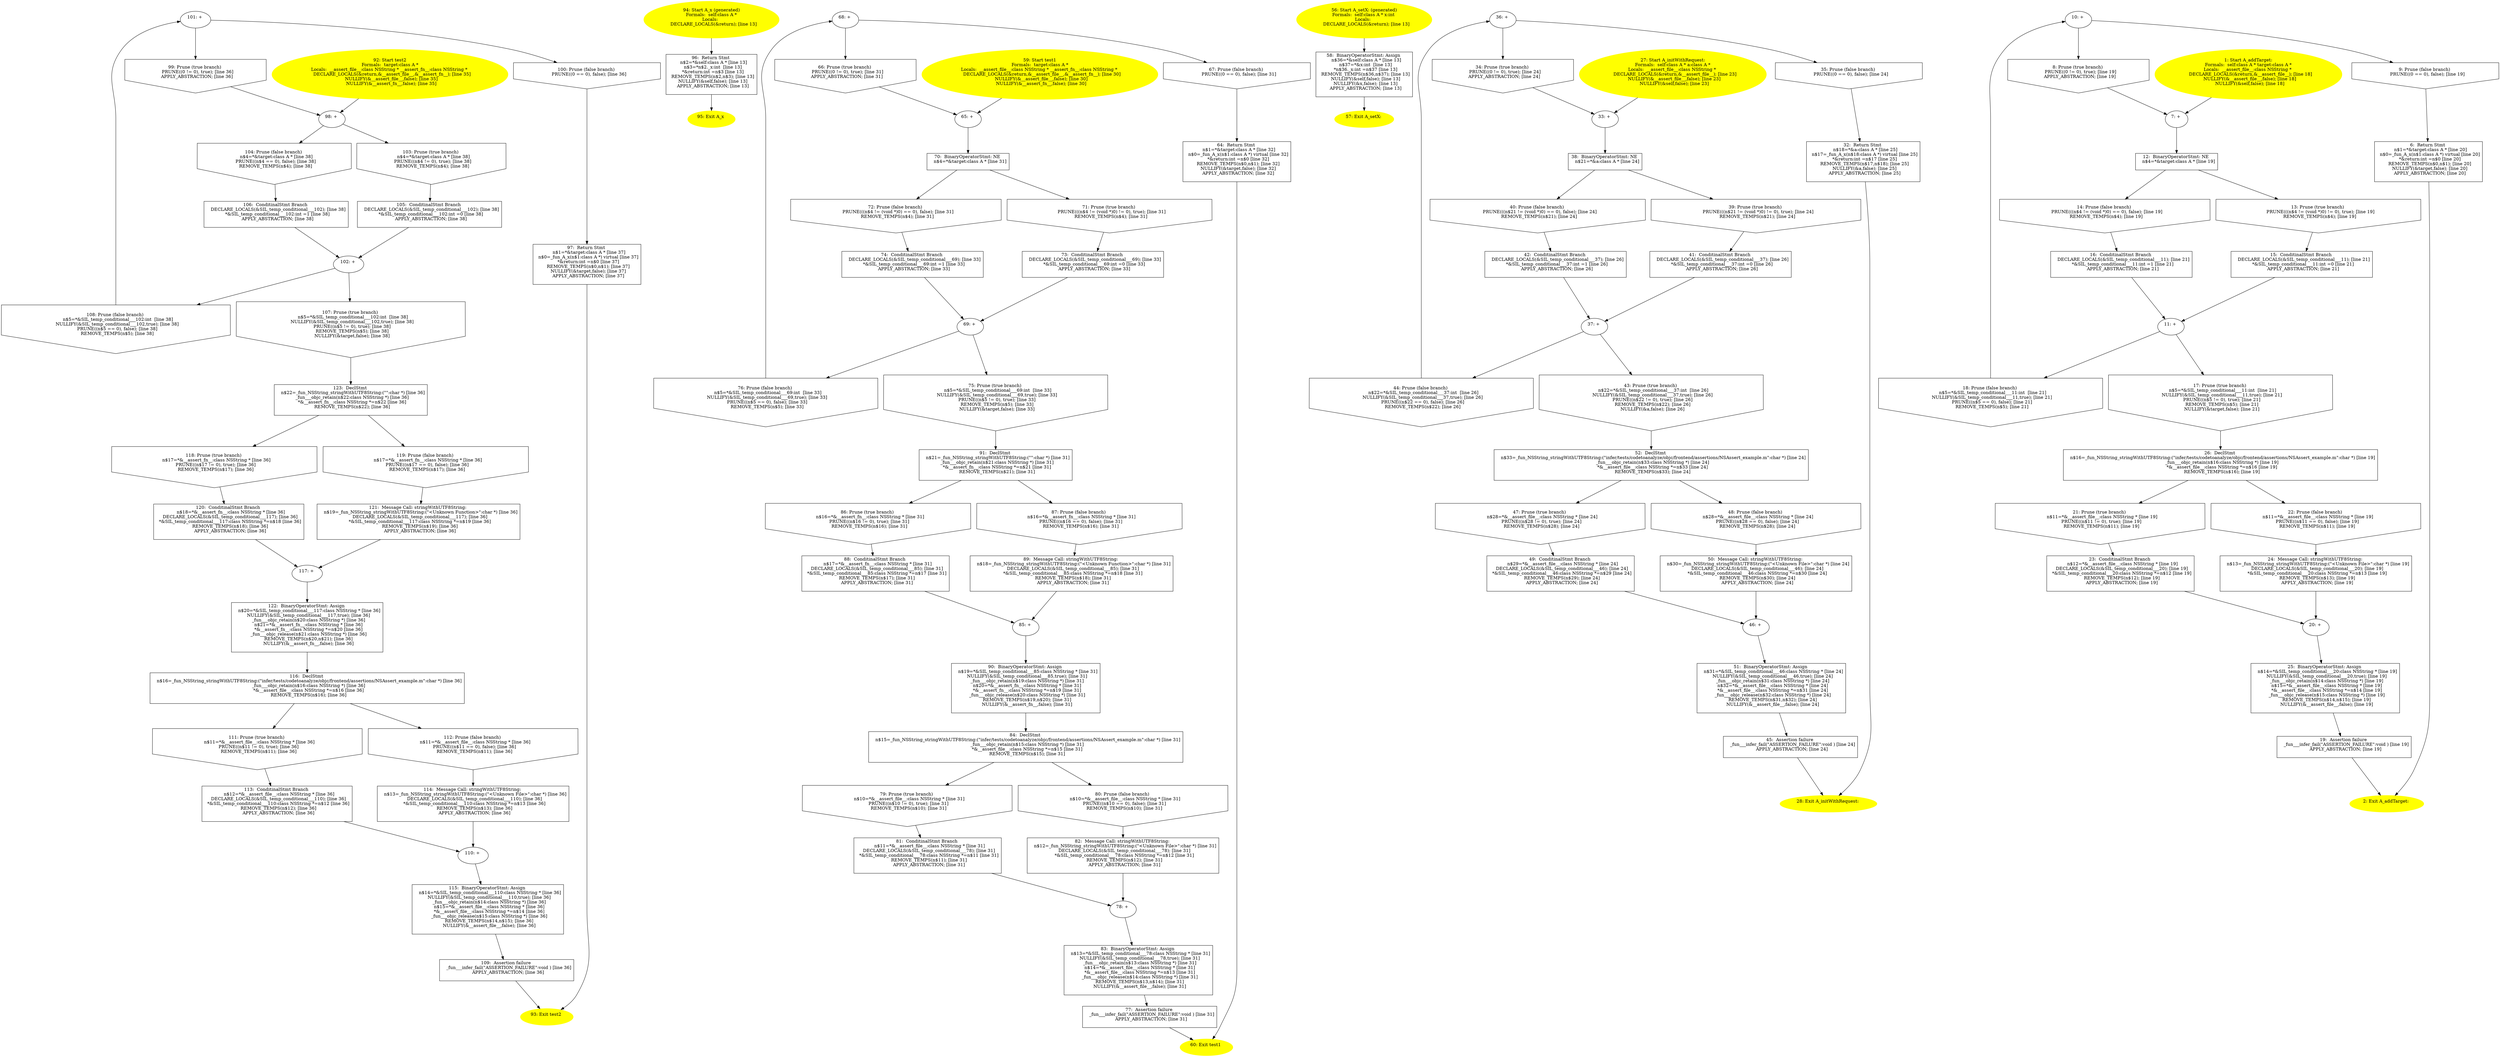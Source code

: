 digraph iCFG {
123 [label="123:  DeclStmt \n   n$22=_fun_NSString_stringWithUTF8String:(\"\":char *) [line 36]\n  _fun___objc_retain(n$22:class NSString *) [line 36]\n  *&__assert_fn__:class NSString *=n$22 [line 36]\n  REMOVE_TEMPS(n$22); [line 36]\n " shape="box"]
	

	 123 -> 118 ;
	 123 -> 119 ;
122 [label="122:  BinaryOperatorStmt: Assign \n   n$20=*&SIL_temp_conditional___117:class NSString * [line 36]\n  NULLIFY(&SIL_temp_conditional___117,true); [line 36]\n  _fun___objc_retain(n$20:class NSString *) [line 36]\n  n$21=*&__assert_fn__:class NSString * [line 36]\n  *&__assert_fn__:class NSString *=n$20 [line 36]\n  _fun___objc_release(n$21:class NSString *) [line 36]\n  REMOVE_TEMPS(n$20,n$21); [line 36]\n  NULLIFY(&__assert_fn__,false); [line 36]\n " shape="box"]
	

	 122 -> 116 ;
121 [label="121:  Message Call: stringWithUTF8String: \n   n$19=_fun_NSString_stringWithUTF8String:(\"<Unknown Function>\":char *) [line 36]\n  DECLARE_LOCALS(&SIL_temp_conditional___117); [line 36]\n  *&SIL_temp_conditional___117:class NSString *=n$19 [line 36]\n  REMOVE_TEMPS(n$19); [line 36]\n  APPLY_ABSTRACTION; [line 36]\n " shape="box"]
	

	 121 -> 117 ;
120 [label="120:  ConditinalStmt Branch \n   n$18=*&__assert_fn__:class NSString * [line 36]\n  DECLARE_LOCALS(&SIL_temp_conditional___117); [line 36]\n  *&SIL_temp_conditional___117:class NSString *=n$18 [line 36]\n  REMOVE_TEMPS(n$18); [line 36]\n  APPLY_ABSTRACTION; [line 36]\n " shape="box"]
	

	 120 -> 117 ;
119 [label="119: Prune (false branch) \n   n$17=*&__assert_fn__:class NSString * [line 36]\n  PRUNE((n$17 == 0), false); [line 36]\n  REMOVE_TEMPS(n$17); [line 36]\n " shape="invhouse"]
	

	 119 -> 121 ;
118 [label="118: Prune (true branch) \n   n$17=*&__assert_fn__:class NSString * [line 36]\n  PRUNE((n$17 != 0), true); [line 36]\n  REMOVE_TEMPS(n$17); [line 36]\n " shape="invhouse"]
	

	 118 -> 120 ;
117 [label="117: + \n  " ]
	

	 117 -> 122 ;
116 [label="116:  DeclStmt \n   n$16=_fun_NSString_stringWithUTF8String:(\"infer/tests/codetoanalyze/objc/frontend/assertions/NSAssert_example.m\":char *) [line 36]\n  _fun___objc_retain(n$16:class NSString *) [line 36]\n  *&__assert_file__:class NSString *=n$16 [line 36]\n  REMOVE_TEMPS(n$16); [line 36]\n " shape="box"]
	

	 116 -> 111 ;
	 116 -> 112 ;
115 [label="115:  BinaryOperatorStmt: Assign \n   n$14=*&SIL_temp_conditional___110:class NSString * [line 36]\n  NULLIFY(&SIL_temp_conditional___110,true); [line 36]\n  _fun___objc_retain(n$14:class NSString *) [line 36]\n  n$15=*&__assert_file__:class NSString * [line 36]\n  *&__assert_file__:class NSString *=n$14 [line 36]\n  _fun___objc_release(n$15:class NSString *) [line 36]\n  REMOVE_TEMPS(n$14,n$15); [line 36]\n  NULLIFY(&__assert_file__,false); [line 36]\n " shape="box"]
	

	 115 -> 109 ;
114 [label="114:  Message Call: stringWithUTF8String: \n   n$13=_fun_NSString_stringWithUTF8String:(\"<Unknown File>\":char *) [line 36]\n  DECLARE_LOCALS(&SIL_temp_conditional___110); [line 36]\n  *&SIL_temp_conditional___110:class NSString *=n$13 [line 36]\n  REMOVE_TEMPS(n$13); [line 36]\n  APPLY_ABSTRACTION; [line 36]\n " shape="box"]
	

	 114 -> 110 ;
113 [label="113:  ConditinalStmt Branch \n   n$12=*&__assert_file__:class NSString * [line 36]\n  DECLARE_LOCALS(&SIL_temp_conditional___110); [line 36]\n  *&SIL_temp_conditional___110:class NSString *=n$12 [line 36]\n  REMOVE_TEMPS(n$12); [line 36]\n  APPLY_ABSTRACTION; [line 36]\n " shape="box"]
	

	 113 -> 110 ;
112 [label="112: Prune (false branch) \n   n$11=*&__assert_file__:class NSString * [line 36]\n  PRUNE((n$11 == 0), false); [line 36]\n  REMOVE_TEMPS(n$11); [line 36]\n " shape="invhouse"]
	

	 112 -> 114 ;
111 [label="111: Prune (true branch) \n   n$11=*&__assert_file__:class NSString * [line 36]\n  PRUNE((n$11 != 0), true); [line 36]\n  REMOVE_TEMPS(n$11); [line 36]\n " shape="invhouse"]
	

	 111 -> 113 ;
110 [label="110: + \n  " ]
	

	 110 -> 115 ;
109 [label="109:  Assertion failure \n   _fun___infer_fail(\"ASSERTION_FAILURE\":void ) [line 36]\n  APPLY_ABSTRACTION; [line 36]\n " shape="box"]
	

	 109 -> 93 ;
108 [label="108: Prune (false branch) \n   n$5=*&SIL_temp_conditional___102:int  [line 38]\n  NULLIFY(&SIL_temp_conditional___102,true); [line 38]\n  PRUNE((n$5 == 0), false); [line 38]\n  REMOVE_TEMPS(n$5); [line 38]\n " shape="invhouse"]
	

	 108 -> 101 ;
107 [label="107: Prune (true branch) \n   n$5=*&SIL_temp_conditional___102:int  [line 38]\n  NULLIFY(&SIL_temp_conditional___102,true); [line 38]\n  PRUNE((n$5 != 0), true); [line 38]\n  REMOVE_TEMPS(n$5); [line 38]\n  NULLIFY(&target,false); [line 38]\n " shape="invhouse"]
	

	 107 -> 123 ;
106 [label="106:  ConditinalStmt Branch \n   DECLARE_LOCALS(&SIL_temp_conditional___102); [line 38]\n  *&SIL_temp_conditional___102:int =1 [line 38]\n  APPLY_ABSTRACTION; [line 38]\n " shape="box"]
	

	 106 -> 102 ;
105 [label="105:  ConditinalStmt Branch \n   DECLARE_LOCALS(&SIL_temp_conditional___102); [line 38]\n  *&SIL_temp_conditional___102:int =0 [line 38]\n  APPLY_ABSTRACTION; [line 38]\n " shape="box"]
	

	 105 -> 102 ;
104 [label="104: Prune (false branch) \n   n$4=*&target:class A * [line 38]\n  PRUNE((n$4 == 0), false); [line 38]\n  REMOVE_TEMPS(n$4); [line 38]\n " shape="invhouse"]
	

	 104 -> 106 ;
103 [label="103: Prune (true branch) \n   n$4=*&target:class A * [line 38]\n  PRUNE((n$4 != 0), true); [line 38]\n  REMOVE_TEMPS(n$4); [line 38]\n " shape="invhouse"]
	

	 103 -> 105 ;
102 [label="102: + \n  " ]
	

	 102 -> 107 ;
	 102 -> 108 ;
101 [label="101: + \n  " ]
	

	 101 -> 99 ;
	 101 -> 100 ;
100 [label="100: Prune (false branch) \n   PRUNE((0 == 0), false); [line 36]\n " shape="invhouse"]
	

	 100 -> 97 ;
99 [label="99: Prune (true branch) \n   PRUNE((0 != 0), true); [line 36]\n  APPLY_ABSTRACTION; [line 36]\n " shape="invhouse"]
	

	 99 -> 98 ;
98 [label="98: + \n  " ]
	

	 98 -> 103 ;
	 98 -> 104 ;
97 [label="97:  Return Stmt \n   n$1=*&target:class A * [line 37]\n  n$0=_fun_A_x(n$1:class A *) virtual [line 37]\n  *&return:int =n$0 [line 37]\n  REMOVE_TEMPS(n$0,n$1); [line 37]\n  NULLIFY(&target,false); [line 37]\n  APPLY_ABSTRACTION; [line 37]\n " shape="box"]
	

	 97 -> 93 ;
96 [label="96:  Return Stmt \n   n$2=*&self:class A * [line 13]\n  n$3=*n$2._x:int  [line 13]\n  *&return:int =n$3 [line 13]\n  REMOVE_TEMPS(n$2,n$3); [line 13]\n  NULLIFY(&self,false); [line 13]\n  APPLY_ABSTRACTION; [line 13]\n " shape="box"]
	

	 96 -> 95 ;
95 [label="95: Exit A_x \n  " color=yellow style=filled]
	

94 [label="94: Start A_x (generated)\nFormals:  self:class A *\nLocals:  \n   DECLARE_LOCALS(&return); [line 13]\n " color=yellow style=filled]
	

	 94 -> 96 ;
93 [label="93: Exit test2 \n  " color=yellow style=filled]
	

92 [label="92: Start test2\nFormals:  target:class A *\nLocals:  __assert_file__:class NSString * __assert_fn__:class NSString * \n   DECLARE_LOCALS(&return,&__assert_file__,&__assert_fn__); [line 35]\n  NULLIFY(&__assert_file__,false); [line 35]\n  NULLIFY(&__assert_fn__,false); [line 35]\n " color=yellow style=filled]
	

	 92 -> 98 ;
91 [label="91:  DeclStmt \n   n$21=_fun_NSString_stringWithUTF8String:(\"\":char *) [line 31]\n  _fun___objc_retain(n$21:class NSString *) [line 31]\n  *&__assert_fn__:class NSString *=n$21 [line 31]\n  REMOVE_TEMPS(n$21); [line 31]\n " shape="box"]
	

	 91 -> 86 ;
	 91 -> 87 ;
90 [label="90:  BinaryOperatorStmt: Assign \n   n$19=*&SIL_temp_conditional___85:class NSString * [line 31]\n  NULLIFY(&SIL_temp_conditional___85,true); [line 31]\n  _fun___objc_retain(n$19:class NSString *) [line 31]\n  n$20=*&__assert_fn__:class NSString * [line 31]\n  *&__assert_fn__:class NSString *=n$19 [line 31]\n  _fun___objc_release(n$20:class NSString *) [line 31]\n  REMOVE_TEMPS(n$19,n$20); [line 31]\n  NULLIFY(&__assert_fn__,false); [line 31]\n " shape="box"]
	

	 90 -> 84 ;
89 [label="89:  Message Call: stringWithUTF8String: \n   n$18=_fun_NSString_stringWithUTF8String:(\"<Unknown Function>\":char *) [line 31]\n  DECLARE_LOCALS(&SIL_temp_conditional___85); [line 31]\n  *&SIL_temp_conditional___85:class NSString *=n$18 [line 31]\n  REMOVE_TEMPS(n$18); [line 31]\n  APPLY_ABSTRACTION; [line 31]\n " shape="box"]
	

	 89 -> 85 ;
88 [label="88:  ConditinalStmt Branch \n   n$17=*&__assert_fn__:class NSString * [line 31]\n  DECLARE_LOCALS(&SIL_temp_conditional___85); [line 31]\n  *&SIL_temp_conditional___85:class NSString *=n$17 [line 31]\n  REMOVE_TEMPS(n$17); [line 31]\n  APPLY_ABSTRACTION; [line 31]\n " shape="box"]
	

	 88 -> 85 ;
87 [label="87: Prune (false branch) \n   n$16=*&__assert_fn__:class NSString * [line 31]\n  PRUNE((n$16 == 0), false); [line 31]\n  REMOVE_TEMPS(n$16); [line 31]\n " shape="invhouse"]
	

	 87 -> 89 ;
86 [label="86: Prune (true branch) \n   n$16=*&__assert_fn__:class NSString * [line 31]\n  PRUNE((n$16 != 0), true); [line 31]\n  REMOVE_TEMPS(n$16); [line 31]\n " shape="invhouse"]
	

	 86 -> 88 ;
85 [label="85: + \n  " ]
	

	 85 -> 90 ;
84 [label="84:  DeclStmt \n   n$15=_fun_NSString_stringWithUTF8String:(\"infer/tests/codetoanalyze/objc/frontend/assertions/NSAssert_example.m\":char *) [line 31]\n  _fun___objc_retain(n$15:class NSString *) [line 31]\n  *&__assert_file__:class NSString *=n$15 [line 31]\n  REMOVE_TEMPS(n$15); [line 31]\n " shape="box"]
	

	 84 -> 79 ;
	 84 -> 80 ;
83 [label="83:  BinaryOperatorStmt: Assign \n   n$13=*&SIL_temp_conditional___78:class NSString * [line 31]\n  NULLIFY(&SIL_temp_conditional___78,true); [line 31]\n  _fun___objc_retain(n$13:class NSString *) [line 31]\n  n$14=*&__assert_file__:class NSString * [line 31]\n  *&__assert_file__:class NSString *=n$13 [line 31]\n  _fun___objc_release(n$14:class NSString *) [line 31]\n  REMOVE_TEMPS(n$13,n$14); [line 31]\n  NULLIFY(&__assert_file__,false); [line 31]\n " shape="box"]
	

	 83 -> 77 ;
82 [label="82:  Message Call: stringWithUTF8String: \n   n$12=_fun_NSString_stringWithUTF8String:(\"<Unknown File>\":char *) [line 31]\n  DECLARE_LOCALS(&SIL_temp_conditional___78); [line 31]\n  *&SIL_temp_conditional___78:class NSString *=n$12 [line 31]\n  REMOVE_TEMPS(n$12); [line 31]\n  APPLY_ABSTRACTION; [line 31]\n " shape="box"]
	

	 82 -> 78 ;
81 [label="81:  ConditinalStmt Branch \n   n$11=*&__assert_file__:class NSString * [line 31]\n  DECLARE_LOCALS(&SIL_temp_conditional___78); [line 31]\n  *&SIL_temp_conditional___78:class NSString *=n$11 [line 31]\n  REMOVE_TEMPS(n$11); [line 31]\n  APPLY_ABSTRACTION; [line 31]\n " shape="box"]
	

	 81 -> 78 ;
80 [label="80: Prune (false branch) \n   n$10=*&__assert_file__:class NSString * [line 31]\n  PRUNE((n$10 == 0), false); [line 31]\n  REMOVE_TEMPS(n$10); [line 31]\n " shape="invhouse"]
	

	 80 -> 82 ;
79 [label="79: Prune (true branch) \n   n$10=*&__assert_file__:class NSString * [line 31]\n  PRUNE((n$10 != 0), true); [line 31]\n  REMOVE_TEMPS(n$10); [line 31]\n " shape="invhouse"]
	

	 79 -> 81 ;
78 [label="78: + \n  " ]
	

	 78 -> 83 ;
77 [label="77:  Assertion failure \n   _fun___infer_fail(\"ASSERTION_FAILURE\":void ) [line 31]\n  APPLY_ABSTRACTION; [line 31]\n " shape="box"]
	

	 77 -> 60 ;
76 [label="76: Prune (false branch) \n   n$5=*&SIL_temp_conditional___69:int  [line 33]\n  NULLIFY(&SIL_temp_conditional___69,true); [line 33]\n  PRUNE((n$5 == 0), false); [line 33]\n  REMOVE_TEMPS(n$5); [line 33]\n " shape="invhouse"]
	

	 76 -> 68 ;
75 [label="75: Prune (true branch) \n   n$5=*&SIL_temp_conditional___69:int  [line 33]\n  NULLIFY(&SIL_temp_conditional___69,true); [line 33]\n  PRUNE((n$5 != 0), true); [line 33]\n  REMOVE_TEMPS(n$5); [line 33]\n  NULLIFY(&target,false); [line 33]\n " shape="invhouse"]
	

	 75 -> 91 ;
74 [label="74:  ConditinalStmt Branch \n   DECLARE_LOCALS(&SIL_temp_conditional___69); [line 33]\n  *&SIL_temp_conditional___69:int =1 [line 33]\n  APPLY_ABSTRACTION; [line 33]\n " shape="box"]
	

	 74 -> 69 ;
73 [label="73:  ConditinalStmt Branch \n   DECLARE_LOCALS(&SIL_temp_conditional___69); [line 33]\n  *&SIL_temp_conditional___69:int =0 [line 33]\n  APPLY_ABSTRACTION; [line 33]\n " shape="box"]
	

	 73 -> 69 ;
72 [label="72: Prune (false branch) \n   PRUNE(((n$4 != (void *)0) == 0), false); [line 31]\n  REMOVE_TEMPS(n$4); [line 31]\n " shape="invhouse"]
	

	 72 -> 74 ;
71 [label="71: Prune (true branch) \n   PRUNE(((n$4 != (void *)0) != 0), true); [line 31]\n  REMOVE_TEMPS(n$4); [line 31]\n " shape="invhouse"]
	

	 71 -> 73 ;
70 [label="70:  BinaryOperatorStmt: NE \n   n$4=*&target:class A * [line 31]\n " shape="box"]
	

	 70 -> 71 ;
	 70 -> 72 ;
69 [label="69: + \n  " ]
	

	 69 -> 75 ;
	 69 -> 76 ;
68 [label="68: + \n  " ]
	

	 68 -> 66 ;
	 68 -> 67 ;
67 [label="67: Prune (false branch) \n   PRUNE((0 == 0), false); [line 31]\n " shape="invhouse"]
	

	 67 -> 64 ;
66 [label="66: Prune (true branch) \n   PRUNE((0 != 0), true); [line 31]\n  APPLY_ABSTRACTION; [line 31]\n " shape="invhouse"]
	

	 66 -> 65 ;
65 [label="65: + \n  " ]
	

	 65 -> 70 ;
64 [label="64:  Return Stmt \n   n$1=*&target:class A * [line 32]\n  n$0=_fun_A_x(n$1:class A *) virtual [line 32]\n  *&return:int =n$0 [line 32]\n  REMOVE_TEMPS(n$0,n$1); [line 32]\n  NULLIFY(&target,false); [line 32]\n  APPLY_ABSTRACTION; [line 32]\n " shape="box"]
	

	 64 -> 60 ;
60 [label="60: Exit test1 \n  " color=yellow style=filled]
	

59 [label="59: Start test1\nFormals:  target:class A *\nLocals:  __assert_file__:class NSString * __assert_fn__:class NSString * \n   DECLARE_LOCALS(&return,&__assert_file__,&__assert_fn__); [line 30]\n  NULLIFY(&__assert_file__,false); [line 30]\n  NULLIFY(&__assert_fn__,false); [line 30]\n " color=yellow style=filled]
	

	 59 -> 65 ;
58 [label="58:  BinaryOperatorStmt: Assign \n   n$36=*&self:class A * [line 13]\n  n$37=*&x:int  [line 13]\n  *n$36._x:int =n$37 [line 13]\n  REMOVE_TEMPS(n$36,n$37); [line 13]\n  NULLIFY(&self,false); [line 13]\n  NULLIFY(&x,false); [line 13]\n  APPLY_ABSTRACTION; [line 13]\n " shape="box"]
	

	 58 -> 57 ;
57 [label="57: Exit A_setX: \n  " color=yellow style=filled]
	

56 [label="56: Start A_setX: (generated)\nFormals:  self:class A * x:int \nLocals:  \n   DECLARE_LOCALS(&return); [line 13]\n " color=yellow style=filled]
	

	 56 -> 58 ;
52 [label="52:  DeclStmt \n   n$33=_fun_NSString_stringWithUTF8String:(\"infer/tests/codetoanalyze/objc/frontend/assertions/NSAssert_example.m\":char *) [line 24]\n  _fun___objc_retain(n$33:class NSString *) [line 24]\n  *&__assert_file__:class NSString *=n$33 [line 24]\n  REMOVE_TEMPS(n$33); [line 24]\n " shape="box"]
	

	 52 -> 47 ;
	 52 -> 48 ;
51 [label="51:  BinaryOperatorStmt: Assign \n   n$31=*&SIL_temp_conditional___46:class NSString * [line 24]\n  NULLIFY(&SIL_temp_conditional___46,true); [line 24]\n  _fun___objc_retain(n$31:class NSString *) [line 24]\n  n$32=*&__assert_file__:class NSString * [line 24]\n  *&__assert_file__:class NSString *=n$31 [line 24]\n  _fun___objc_release(n$32:class NSString *) [line 24]\n  REMOVE_TEMPS(n$31,n$32); [line 24]\n  NULLIFY(&__assert_file__,false); [line 24]\n " shape="box"]
	

	 51 -> 45 ;
50 [label="50:  Message Call: stringWithUTF8String: \n   n$30=_fun_NSString_stringWithUTF8String:(\"<Unknown File>\":char *) [line 24]\n  DECLARE_LOCALS(&SIL_temp_conditional___46); [line 24]\n  *&SIL_temp_conditional___46:class NSString *=n$30 [line 24]\n  REMOVE_TEMPS(n$30); [line 24]\n  APPLY_ABSTRACTION; [line 24]\n " shape="box"]
	

	 50 -> 46 ;
49 [label="49:  ConditinalStmt Branch \n   n$29=*&__assert_file__:class NSString * [line 24]\n  DECLARE_LOCALS(&SIL_temp_conditional___46); [line 24]\n  *&SIL_temp_conditional___46:class NSString *=n$29 [line 24]\n  REMOVE_TEMPS(n$29); [line 24]\n  APPLY_ABSTRACTION; [line 24]\n " shape="box"]
	

	 49 -> 46 ;
48 [label="48: Prune (false branch) \n   n$28=*&__assert_file__:class NSString * [line 24]\n  PRUNE((n$28 == 0), false); [line 24]\n  REMOVE_TEMPS(n$28); [line 24]\n " shape="invhouse"]
	

	 48 -> 50 ;
47 [label="47: Prune (true branch) \n   n$28=*&__assert_file__:class NSString * [line 24]\n  PRUNE((n$28 != 0), true); [line 24]\n  REMOVE_TEMPS(n$28); [line 24]\n " shape="invhouse"]
	

	 47 -> 49 ;
46 [label="46: + \n  " ]
	

	 46 -> 51 ;
45 [label="45:  Assertion failure \n   _fun___infer_fail(\"ASSERTION_FAILURE\":void ) [line 24]\n  APPLY_ABSTRACTION; [line 24]\n " shape="box"]
	

	 45 -> 28 ;
44 [label="44: Prune (false branch) \n   n$22=*&SIL_temp_conditional___37:int  [line 26]\n  NULLIFY(&SIL_temp_conditional___37,true); [line 26]\n  PRUNE((n$22 == 0), false); [line 26]\n  REMOVE_TEMPS(n$22); [line 26]\n " shape="invhouse"]
	

	 44 -> 36 ;
43 [label="43: Prune (true branch) \n   n$22=*&SIL_temp_conditional___37:int  [line 26]\n  NULLIFY(&SIL_temp_conditional___37,true); [line 26]\n  PRUNE((n$22 != 0), true); [line 26]\n  REMOVE_TEMPS(n$22); [line 26]\n  NULLIFY(&a,false); [line 26]\n " shape="invhouse"]
	

	 43 -> 52 ;
42 [label="42:  ConditinalStmt Branch \n   DECLARE_LOCALS(&SIL_temp_conditional___37); [line 26]\n  *&SIL_temp_conditional___37:int =1 [line 26]\n  APPLY_ABSTRACTION; [line 26]\n " shape="box"]
	

	 42 -> 37 ;
41 [label="41:  ConditinalStmt Branch \n   DECLARE_LOCALS(&SIL_temp_conditional___37); [line 26]\n  *&SIL_temp_conditional___37:int =0 [line 26]\n  APPLY_ABSTRACTION; [line 26]\n " shape="box"]
	

	 41 -> 37 ;
40 [label="40: Prune (false branch) \n   PRUNE(((n$21 != (void *)0) == 0), false); [line 24]\n  REMOVE_TEMPS(n$21); [line 24]\n " shape="invhouse"]
	

	 40 -> 42 ;
39 [label="39: Prune (true branch) \n   PRUNE(((n$21 != (void *)0) != 0), true); [line 24]\n  REMOVE_TEMPS(n$21); [line 24]\n " shape="invhouse"]
	

	 39 -> 41 ;
38 [label="38:  BinaryOperatorStmt: NE \n   n$21=*&a:class A * [line 24]\n " shape="box"]
	

	 38 -> 39 ;
	 38 -> 40 ;
37 [label="37: + \n  " ]
	

	 37 -> 43 ;
	 37 -> 44 ;
36 [label="36: + \n  " ]
	

	 36 -> 34 ;
	 36 -> 35 ;
35 [label="35: Prune (false branch) \n   PRUNE((0 == 0), false); [line 24]\n " shape="invhouse"]
	

	 35 -> 32 ;
34 [label="34: Prune (true branch) \n   PRUNE((0 != 0), true); [line 24]\n  APPLY_ABSTRACTION; [line 24]\n " shape="invhouse"]
	

	 34 -> 33 ;
33 [label="33: + \n  " ]
	

	 33 -> 38 ;
32 [label="32:  Return Stmt \n   n$18=*&a:class A * [line 25]\n  n$17=_fun_A_x(n$18:class A *) virtual [line 25]\n  *&return:int =n$17 [line 25]\n  REMOVE_TEMPS(n$17,n$18); [line 25]\n  NULLIFY(&a,false); [line 25]\n  APPLY_ABSTRACTION; [line 25]\n " shape="box"]
	

	 32 -> 28 ;
28 [label="28: Exit A_initWithRequest: \n  " color=yellow style=filled]
	

27 [label="27: Start A_initWithRequest:\nFormals:  self:class A * a:class A *\nLocals:  __assert_file__:class NSString * \n   DECLARE_LOCALS(&return,&__assert_file__); [line 23]\n  NULLIFY(&__assert_file__,false); [line 23]\n  NULLIFY(&self,false); [line 23]\n " color=yellow style=filled]
	

	 27 -> 33 ;
26 [label="26:  DeclStmt \n   n$16=_fun_NSString_stringWithUTF8String:(\"infer/tests/codetoanalyze/objc/frontend/assertions/NSAssert_example.m\":char *) [line 19]\n  _fun___objc_retain(n$16:class NSString *) [line 19]\n  *&__assert_file__:class NSString *=n$16 [line 19]\n  REMOVE_TEMPS(n$16); [line 19]\n " shape="box"]
	

	 26 -> 21 ;
	 26 -> 22 ;
25 [label="25:  BinaryOperatorStmt: Assign \n   n$14=*&SIL_temp_conditional___20:class NSString * [line 19]\n  NULLIFY(&SIL_temp_conditional___20,true); [line 19]\n  _fun___objc_retain(n$14:class NSString *) [line 19]\n  n$15=*&__assert_file__:class NSString * [line 19]\n  *&__assert_file__:class NSString *=n$14 [line 19]\n  _fun___objc_release(n$15:class NSString *) [line 19]\n  REMOVE_TEMPS(n$14,n$15); [line 19]\n  NULLIFY(&__assert_file__,false); [line 19]\n " shape="box"]
	

	 25 -> 19 ;
24 [label="24:  Message Call: stringWithUTF8String: \n   n$13=_fun_NSString_stringWithUTF8String:(\"<Unknown File>\":char *) [line 19]\n  DECLARE_LOCALS(&SIL_temp_conditional___20); [line 19]\n  *&SIL_temp_conditional___20:class NSString *=n$13 [line 19]\n  REMOVE_TEMPS(n$13); [line 19]\n  APPLY_ABSTRACTION; [line 19]\n " shape="box"]
	

	 24 -> 20 ;
23 [label="23:  ConditinalStmt Branch \n   n$12=*&__assert_file__:class NSString * [line 19]\n  DECLARE_LOCALS(&SIL_temp_conditional___20); [line 19]\n  *&SIL_temp_conditional___20:class NSString *=n$12 [line 19]\n  REMOVE_TEMPS(n$12); [line 19]\n  APPLY_ABSTRACTION; [line 19]\n " shape="box"]
	

	 23 -> 20 ;
22 [label="22: Prune (false branch) \n   n$11=*&__assert_file__:class NSString * [line 19]\n  PRUNE((n$11 == 0), false); [line 19]\n  REMOVE_TEMPS(n$11); [line 19]\n " shape="invhouse"]
	

	 22 -> 24 ;
21 [label="21: Prune (true branch) \n   n$11=*&__assert_file__:class NSString * [line 19]\n  PRUNE((n$11 != 0), true); [line 19]\n  REMOVE_TEMPS(n$11); [line 19]\n " shape="invhouse"]
	

	 21 -> 23 ;
20 [label="20: + \n  " ]
	

	 20 -> 25 ;
19 [label="19:  Assertion failure \n   _fun___infer_fail(\"ASSERTION_FAILURE\":void ) [line 19]\n  APPLY_ABSTRACTION; [line 19]\n " shape="box"]
	

	 19 -> 2 ;
18 [label="18: Prune (false branch) \n   n$5=*&SIL_temp_conditional___11:int  [line 21]\n  NULLIFY(&SIL_temp_conditional___11,true); [line 21]\n  PRUNE((n$5 == 0), false); [line 21]\n  REMOVE_TEMPS(n$5); [line 21]\n " shape="invhouse"]
	

	 18 -> 10 ;
17 [label="17: Prune (true branch) \n   n$5=*&SIL_temp_conditional___11:int  [line 21]\n  NULLIFY(&SIL_temp_conditional___11,true); [line 21]\n  PRUNE((n$5 != 0), true); [line 21]\n  REMOVE_TEMPS(n$5); [line 21]\n  NULLIFY(&target,false); [line 21]\n " shape="invhouse"]
	

	 17 -> 26 ;
16 [label="16:  ConditinalStmt Branch \n   DECLARE_LOCALS(&SIL_temp_conditional___11); [line 21]\n  *&SIL_temp_conditional___11:int =1 [line 21]\n  APPLY_ABSTRACTION; [line 21]\n " shape="box"]
	

	 16 -> 11 ;
15 [label="15:  ConditinalStmt Branch \n   DECLARE_LOCALS(&SIL_temp_conditional___11); [line 21]\n  *&SIL_temp_conditional___11:int =0 [line 21]\n  APPLY_ABSTRACTION; [line 21]\n " shape="box"]
	

	 15 -> 11 ;
14 [label="14: Prune (false branch) \n   PRUNE(((n$4 != (void *)0) == 0), false); [line 19]\n  REMOVE_TEMPS(n$4); [line 19]\n " shape="invhouse"]
	

	 14 -> 16 ;
13 [label="13: Prune (true branch) \n   PRUNE(((n$4 != (void *)0) != 0), true); [line 19]\n  REMOVE_TEMPS(n$4); [line 19]\n " shape="invhouse"]
	

	 13 -> 15 ;
12 [label="12:  BinaryOperatorStmt: NE \n   n$4=*&target:class A * [line 19]\n " shape="box"]
	

	 12 -> 13 ;
	 12 -> 14 ;
11 [label="11: + \n  " ]
	

	 11 -> 17 ;
	 11 -> 18 ;
10 [label="10: + \n  " ]
	

	 10 -> 8 ;
	 10 -> 9 ;
9 [label="9: Prune (false branch) \n   PRUNE((0 == 0), false); [line 19]\n " shape="invhouse"]
	

	 9 -> 6 ;
8 [label="8: Prune (true branch) \n   PRUNE((0 != 0), true); [line 19]\n  APPLY_ABSTRACTION; [line 19]\n " shape="invhouse"]
	

	 8 -> 7 ;
7 [label="7: + \n  " ]
	

	 7 -> 12 ;
6 [label="6:  Return Stmt \n   n$1=*&target:class A * [line 20]\n  n$0=_fun_A_x(n$1:class A *) virtual [line 20]\n  *&return:int =n$0 [line 20]\n  REMOVE_TEMPS(n$0,n$1); [line 20]\n  NULLIFY(&target,false); [line 20]\n  APPLY_ABSTRACTION; [line 20]\n " shape="box"]
	

	 6 -> 2 ;
2 [label="2: Exit A_addTarget: \n  " color=yellow style=filled]
	

1 [label="1: Start A_addTarget:\nFormals:  self:class A * target:class A *\nLocals:  __assert_file__:class NSString * \n   DECLARE_LOCALS(&return,&__assert_file__); [line 18]\n  NULLIFY(&__assert_file__,false); [line 18]\n  NULLIFY(&self,false); [line 18]\n " color=yellow style=filled]
	

	 1 -> 7 ;
}
